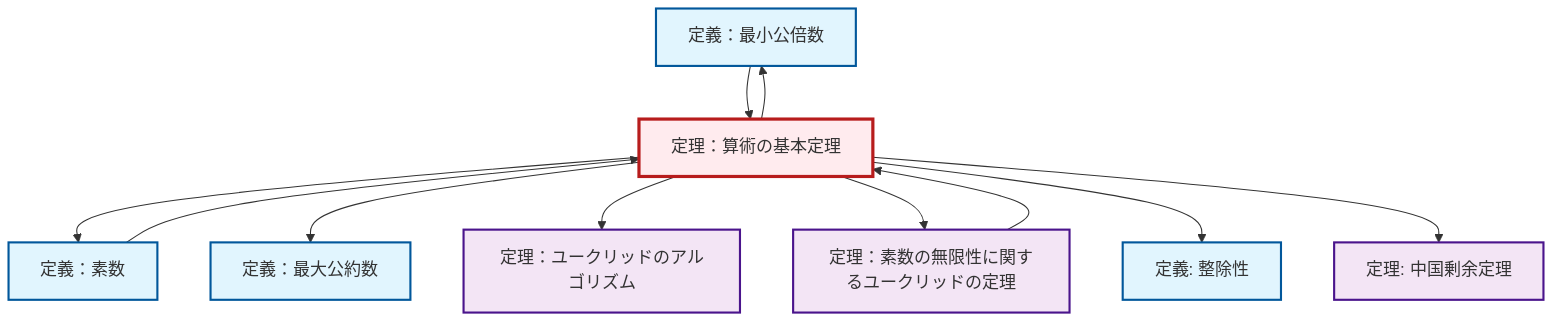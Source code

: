 graph TD
    classDef definition fill:#e1f5fe,stroke:#01579b,stroke-width:2px
    classDef theorem fill:#f3e5f5,stroke:#4a148c,stroke-width:2px
    classDef axiom fill:#fff3e0,stroke:#e65100,stroke-width:2px
    classDef example fill:#e8f5e9,stroke:#1b5e20,stroke-width:2px
    classDef current fill:#ffebee,stroke:#b71c1c,stroke-width:3px
    thm-euclidean-algorithm["定理：ユークリッドのアルゴリズム"]:::theorem
    def-lcm["定義：最小公倍数"]:::definition
    def-gcd["定義：最大公約数"]:::definition
    thm-euclid-infinitude-primes["定理：素数の無限性に関するユークリッドの定理"]:::theorem
    def-prime["定義：素数"]:::definition
    thm-fundamental-arithmetic["定理：算術の基本定理"]:::theorem
    thm-chinese-remainder["定理: 中国剰余定理"]:::theorem
    def-divisibility["定義: 整除性"]:::definition
    thm-euclid-infinitude-primes --> thm-fundamental-arithmetic
    thm-fundamental-arithmetic --> def-prime
    thm-fundamental-arithmetic --> def-lcm
    thm-fundamental-arithmetic --> def-gcd
    def-prime --> thm-fundamental-arithmetic
    thm-fundamental-arithmetic --> thm-euclidean-algorithm
    thm-fundamental-arithmetic --> thm-euclid-infinitude-primes
    def-lcm --> thm-fundamental-arithmetic
    thm-fundamental-arithmetic --> def-divisibility
    thm-fundamental-arithmetic --> thm-chinese-remainder
    class thm-fundamental-arithmetic current